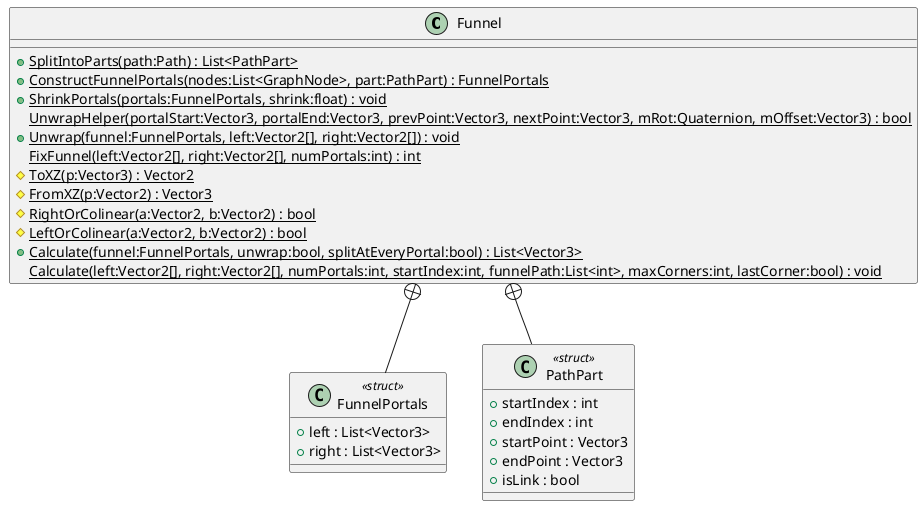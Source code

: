 @startuml
class Funnel {
    + {static} SplitIntoParts(path:Path) : List<PathPart>
    + {static} ConstructFunnelPortals(nodes:List<GraphNode>, part:PathPart) : FunnelPortals
    + {static} ShrinkPortals(portals:FunnelPortals, shrink:float) : void
    {static} UnwrapHelper(portalStart:Vector3, portalEnd:Vector3, prevPoint:Vector3, nextPoint:Vector3, mRot:Quaternion, mOffset:Vector3) : bool
    + {static} Unwrap(funnel:FunnelPortals, left:Vector2[], right:Vector2[]) : void
    {static} FixFunnel(left:Vector2[], right:Vector2[], numPortals:int) : int
    # {static} ToXZ(p:Vector3) : Vector2
    # {static} FromXZ(p:Vector2) : Vector3
    # {static} RightOrColinear(a:Vector2, b:Vector2) : bool
    # {static} LeftOrColinear(a:Vector2, b:Vector2) : bool
    + {static} Calculate(funnel:FunnelPortals, unwrap:bool, splitAtEveryPortal:bool) : List<Vector3>
    {static} Calculate(left:Vector2[], right:Vector2[], numPortals:int, startIndex:int, funnelPath:List<int>, maxCorners:int, lastCorner:bool) : void
}
class FunnelPortals <<struct>> {
    + left : List<Vector3>
    + right : List<Vector3>
}
class PathPart <<struct>> {
    + startIndex : int
    + endIndex : int
    + startPoint : Vector3
    + endPoint : Vector3
    + isLink : bool
}
Funnel +-- FunnelPortals
Funnel +-- PathPart
@enduml
